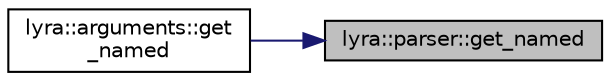 digraph "lyra::parser::get_named"
{
 // INTERACTIVE_SVG=YES
 // LATEX_PDF_SIZE
  edge [fontname="Helvetica",fontsize="10",labelfontname="Helvetica",labelfontsize="10"];
  node [fontname="Helvetica",fontsize="10",shape=record];
  rankdir="RL";
  Node1 [label="lyra::parser::get_named",height=0.2,width=0.4,color="black", fillcolor="grey75", style="filled", fontcolor="black",tooltip=" "];
  Node1 -> Node2 [dir="back",color="midnightblue",fontsize="10",style="solid",fontname="Helvetica"];
  Node2 [label="lyra::arguments::get\l_named",height=0.2,width=0.4,color="black", fillcolor="white", style="filled",URL="$classlyra_1_1arguments.html#ac7c6a23333e1e21bdf9d02825287c56b",tooltip=" "];
}

